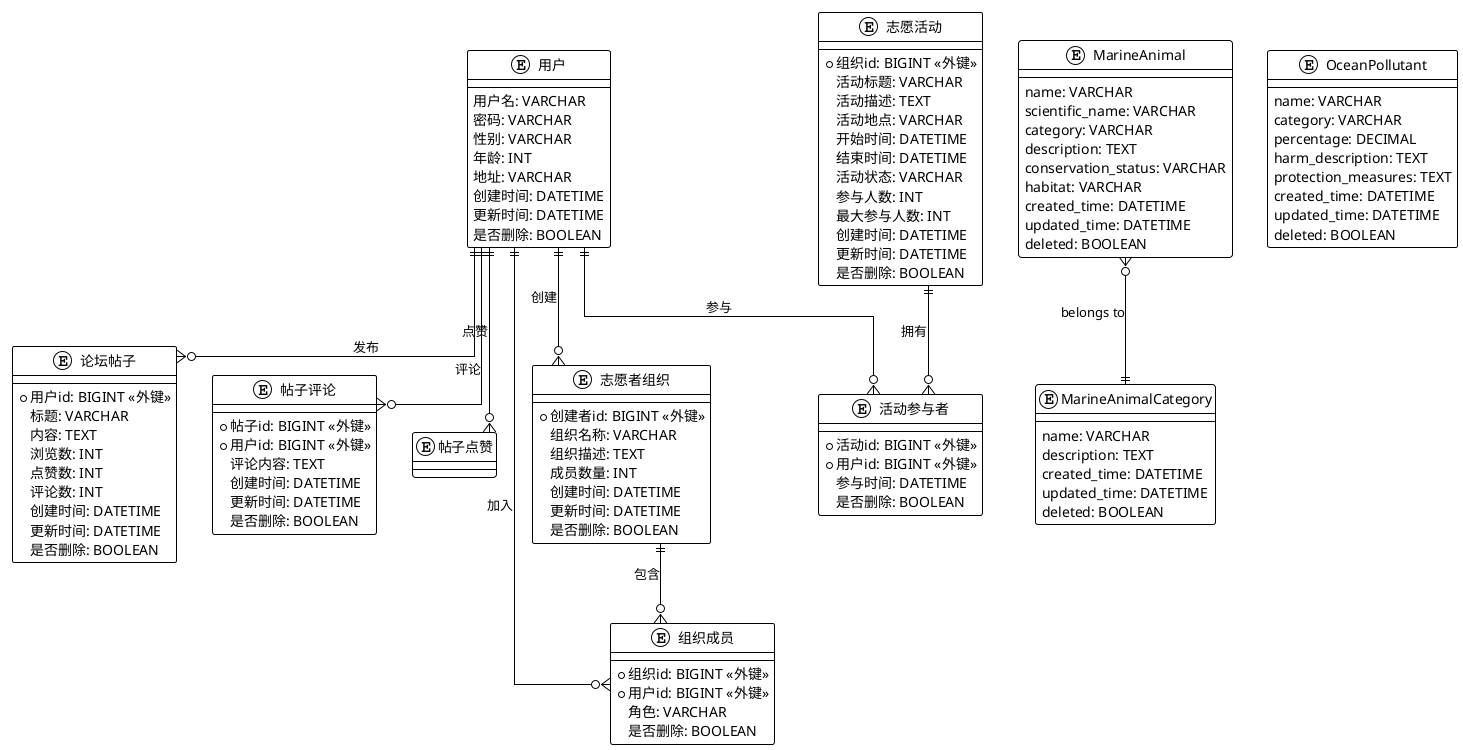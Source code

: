 @startuml
!theme plain
skinparam linetype ortho
skinparam DefaultFontName WenQuanYi Zen Hei
!define ENTITY_BG_COLOR #E2F0FF
!define ENTITY_BORDER_COLOR #2C86E6

' 实体定义
entity "用户" as user {
'   *id: BIGINT <<主键>>
  --
  用户名: VARCHAR
  密码: VARCHAR
  性别: VARCHAR
  年龄: INT
  地址: VARCHAR
  创建时间: DATETIME
  更新时间: DATETIME
  是否删除: BOOLEAN
}

entity "论坛帖子" as post {
'   *id: BIGINT <<主键>>
  --
  *用户id: BIGINT <<外键>>
  标题: VARCHAR
  内容: TEXT
  浏览数: INT
  点赞数: INT
  评论数: INT
  创建时间: DATETIME
  更新时间: DATETIME
  是否删除: BOOLEAN
}

entity "帖子评论" as comment {
'   *id: BIGINT <<主键>>
  --
  *帖子id: BIGINT <<外键>>
  *用户id: BIGINT <<外键>>
  评论内容: TEXT
  创建时间: DATETIME
  更新时间: DATETIME
  是否删除: BOOLEAN
}

entity "帖子点赞" as like {
'   *id: BIGINT <<主键>>
  --
'   *帖子id: BIGINT <<外键>>
'   *用户id: BIGINT <<外键>>
'   创建时间: DATETIME
}

entity "志愿者组织" as org {
'   *id: BIGINT <<主键>>
  --
  *创建者id: BIGINT <<外键>>
  组织名称: VARCHAR
  组织描述: TEXT
  成员数量: INT
  创建时间: DATETIME
  更新时间: DATETIME
  是否删除: BOOLEAN
}

entity "组织成员" as org_member {
'   *id: BIGINT <<主键>>
  --
  *组织id: BIGINT <<外键>>
  *用户id: BIGINT <<外键>>
  角色: VARCHAR
  是否删除: BOOLEAN
}

entity "志愿活动" as activity {
'   *id: BIGINT <<主键>>
  --
  *组织id: BIGINT <<外键>>
  活动标题: VARCHAR
  活动描述: TEXT
  活动地点: VARCHAR
  开始时间: DATETIME
  结束时间: DATETIME
  活动状态: VARCHAR
  参与人数: INT
  最大参与人数: INT
  创建时间: DATETIME
  更新时间: DATETIME
  是否删除: BOOLEAN
}

entity "活动参与者" as participant {
'   *id: BIGINT <<主键>>
  --
  *活动id: BIGINT <<外键>>
  *用户id: BIGINT <<外键>>
  参与时间: DATETIME
  是否删除: BOOLEAN
}

entity "MarineAnimal" as animal {
'   *id: BIGINT <<PK>>
  --
  name: VARCHAR
  scientific_name: VARCHAR
  category: VARCHAR
  description: TEXT
  conservation_status: VARCHAR
  habitat: VARCHAR
  created_time: DATETIME
  updated_time: DATETIME
  deleted: BOOLEAN
}

entity "MarineAnimalCategory" as animal_category {
'   *id: BIGINT <<PK>>
  --
  name: VARCHAR
  description: TEXT
  created_time: DATETIME
  updated_time: DATETIME
  deleted: BOOLEAN
}

entity "OceanPollutant" as pollutant {
'   *id: BIGINT <<PK>>
  --
  name: VARCHAR
  category: VARCHAR
  percentage: DECIMAL
  harm_description: TEXT
  protection_measures: TEXT
  created_time: DATETIME
  updated_time: DATETIME
  deleted: BOOLEAN
}

' 关系定义
user ||--o{ post : "发布"
user ||--o{ comment : "评论"
user ||--o{ like : "点赞"

user ||--o{ org : "创建"
user ||--o{ org_member : "加入"
org ||--o{ org_member : "包含"

user ||--o{ participant : "参与"
activity ||--o{ participant : "拥有"

animal }o--|| animal_category : "belongs to"

@enduml 